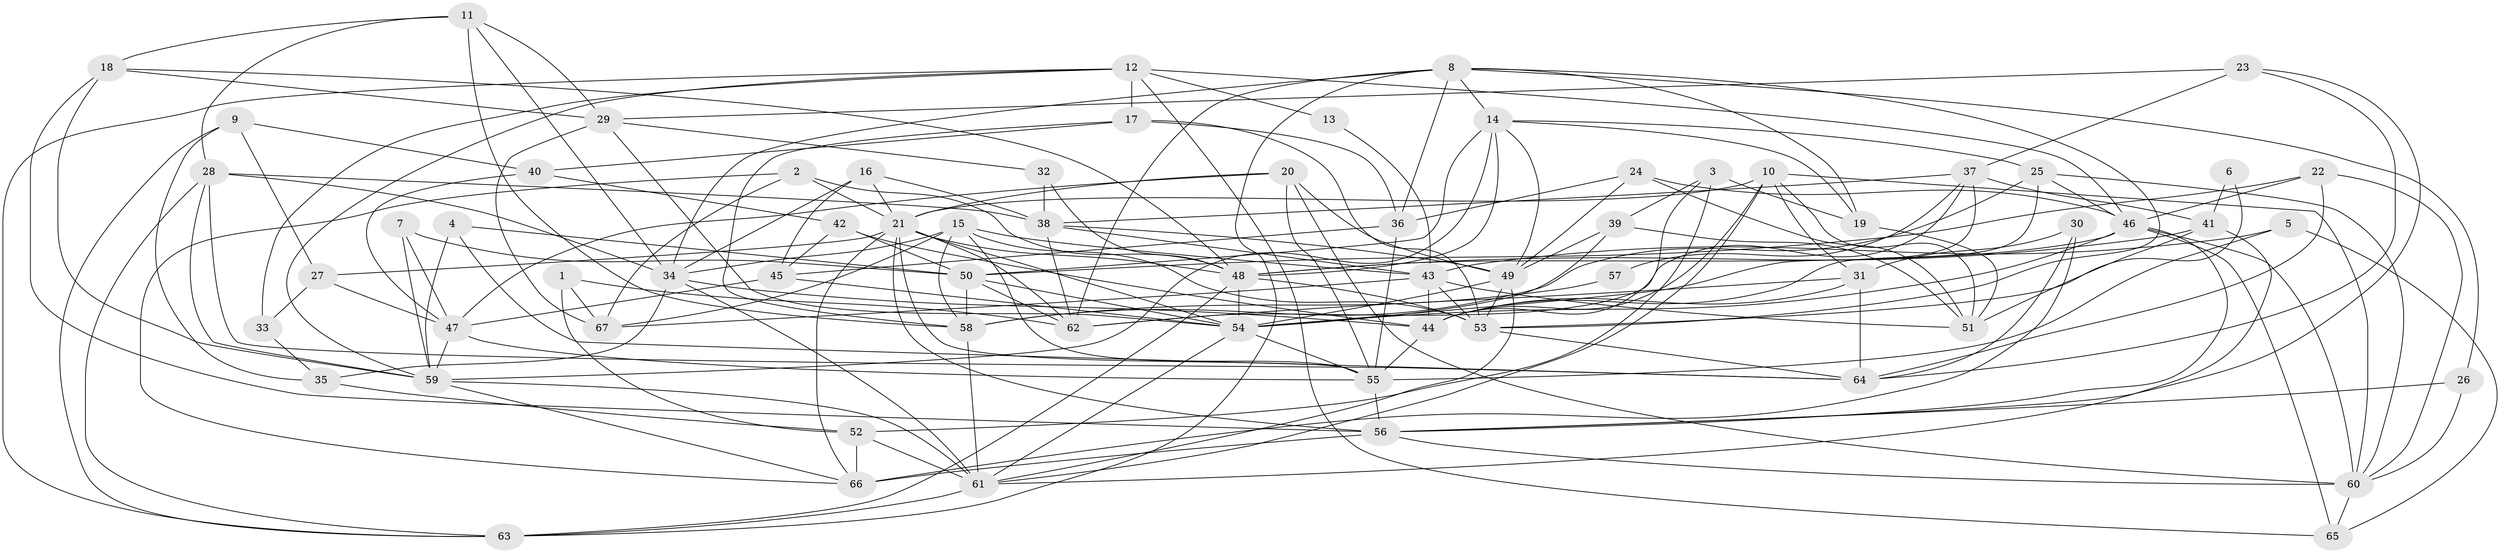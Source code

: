 // original degree distribution, {2: 0.11940298507462686, 3: 0.26119402985074625, 4: 0.31343283582089554, 5: 0.16417910447761194, 7: 0.05223880597014925, 6: 0.08955223880597014}
// Generated by graph-tools (version 1.1) at 2025/50/03/09/25 03:50:05]
// undirected, 67 vertices, 189 edges
graph export_dot {
graph [start="1"]
  node [color=gray90,style=filled];
  1;
  2;
  3;
  4;
  5;
  6;
  7;
  8;
  9;
  10;
  11;
  12;
  13;
  14;
  15;
  16;
  17;
  18;
  19;
  20;
  21;
  22;
  23;
  24;
  25;
  26;
  27;
  28;
  29;
  30;
  31;
  32;
  33;
  34;
  35;
  36;
  37;
  38;
  39;
  40;
  41;
  42;
  43;
  44;
  45;
  46;
  47;
  48;
  49;
  50;
  51;
  52;
  53;
  54;
  55;
  56;
  57;
  58;
  59;
  60;
  61;
  62;
  63;
  64;
  65;
  66;
  67;
  1 -- 52 [weight=1.0];
  1 -- 62 [weight=1.0];
  1 -- 67 [weight=1.0];
  2 -- 21 [weight=1.0];
  2 -- 48 [weight=1.0];
  2 -- 66 [weight=1.0];
  2 -- 67 [weight=1.0];
  3 -- 19 [weight=1.0];
  3 -- 39 [weight=1.0];
  3 -- 44 [weight=1.0];
  3 -- 52 [weight=1.0];
  4 -- 50 [weight=1.0];
  4 -- 59 [weight=1.0];
  4 -- 64 [weight=1.0];
  5 -- 43 [weight=1.0];
  5 -- 55 [weight=1.0];
  5 -- 65 [weight=1.0];
  6 -- 41 [weight=1.0];
  6 -- 53 [weight=1.0];
  7 -- 47 [weight=1.0];
  7 -- 50 [weight=1.0];
  7 -- 59 [weight=1.0];
  8 -- 14 [weight=1.0];
  8 -- 19 [weight=1.0];
  8 -- 26 [weight=1.0];
  8 -- 34 [weight=1.0];
  8 -- 36 [weight=1.0];
  8 -- 53 [weight=1.0];
  8 -- 62 [weight=1.0];
  8 -- 63 [weight=1.0];
  9 -- 27 [weight=1.0];
  9 -- 35 [weight=1.0];
  9 -- 40 [weight=1.0];
  9 -- 63 [weight=1.0];
  10 -- 21 [weight=1.0];
  10 -- 31 [weight=1.0];
  10 -- 44 [weight=1.0];
  10 -- 51 [weight=1.0];
  10 -- 60 [weight=1.0];
  10 -- 61 [weight=1.0];
  11 -- 18 [weight=1.0];
  11 -- 28 [weight=1.0];
  11 -- 29 [weight=1.0];
  11 -- 34 [weight=1.0];
  11 -- 58 [weight=1.0];
  12 -- 13 [weight=1.0];
  12 -- 17 [weight=1.0];
  12 -- 33 [weight=1.0];
  12 -- 46 [weight=1.0];
  12 -- 59 [weight=1.0];
  12 -- 63 [weight=1.0];
  12 -- 65 [weight=1.0];
  13 -- 43 [weight=1.0];
  14 -- 19 [weight=1.0];
  14 -- 25 [weight=1.0];
  14 -- 48 [weight=1.0];
  14 -- 49 [weight=1.0];
  14 -- 50 [weight=1.0];
  14 -- 59 [weight=1.0];
  15 -- 34 [weight=1.0];
  15 -- 43 [weight=1.0];
  15 -- 53 [weight=1.0];
  15 -- 55 [weight=1.0];
  15 -- 58 [weight=1.0];
  15 -- 67 [weight=1.0];
  16 -- 21 [weight=1.0];
  16 -- 34 [weight=1.0];
  16 -- 38 [weight=1.0];
  16 -- 45 [weight=1.0];
  17 -- 36 [weight=1.0];
  17 -- 40 [weight=1.0];
  17 -- 53 [weight=1.0];
  17 -- 58 [weight=1.0];
  18 -- 29 [weight=1.0];
  18 -- 48 [weight=1.0];
  18 -- 56 [weight=1.0];
  18 -- 59 [weight=1.0];
  19 -- 51 [weight=1.0];
  20 -- 21 [weight=1.0];
  20 -- 47 [weight=1.0];
  20 -- 49 [weight=1.0];
  20 -- 55 [weight=1.0];
  20 -- 60 [weight=1.0];
  21 -- 27 [weight=1.0];
  21 -- 48 [weight=1.0];
  21 -- 54 [weight=1.0];
  21 -- 55 [weight=1.0];
  21 -- 56 [weight=1.0];
  21 -- 62 [weight=1.0];
  21 -- 66 [weight=1.0];
  22 -- 46 [weight=1.0];
  22 -- 50 [weight=1.0];
  22 -- 60 [weight=1.0];
  22 -- 64 [weight=1.0];
  23 -- 29 [weight=1.0];
  23 -- 37 [weight=1.0];
  23 -- 56 [weight=1.0];
  23 -- 64 [weight=1.0];
  24 -- 36 [weight=1.0];
  24 -- 46 [weight=1.0];
  24 -- 49 [weight=1.0];
  24 -- 51 [weight=1.0];
  25 -- 44 [weight=1.0];
  25 -- 46 [weight=1.0];
  25 -- 58 [weight=1.0];
  25 -- 60 [weight=1.0];
  26 -- 56 [weight=1.0];
  26 -- 60 [weight=1.0];
  27 -- 33 [weight=1.0];
  27 -- 47 [weight=1.0];
  28 -- 34 [weight=1.0];
  28 -- 38 [weight=1.0];
  28 -- 59 [weight=1.0];
  28 -- 63 [weight=1.0];
  28 -- 64 [weight=1.0];
  29 -- 32 [weight=1.0];
  29 -- 54 [weight=1.0];
  29 -- 67 [weight=1.0];
  30 -- 31 [weight=1.0];
  30 -- 64 [weight=1.0];
  30 -- 66 [weight=1.0];
  31 -- 44 [weight=1.0];
  31 -- 62 [weight=1.0];
  31 -- 64 [weight=1.0];
  32 -- 38 [weight=1.0];
  32 -- 48 [weight=1.0];
  33 -- 35 [weight=1.0];
  34 -- 35 [weight=1.0];
  34 -- 44 [weight=1.0];
  34 -- 61 [weight=1.0];
  35 -- 52 [weight=1.0];
  36 -- 45 [weight=1.0];
  36 -- 55 [weight=1.0];
  37 -- 38 [weight=1.0];
  37 -- 41 [weight=1.0];
  37 -- 54 [weight=1.0];
  37 -- 57 [weight=1.0];
  37 -- 62 [weight=1.0];
  38 -- 43 [weight=1.0];
  38 -- 49 [weight=1.0];
  38 -- 62 [weight=2.0];
  39 -- 49 [weight=1.0];
  39 -- 51 [weight=1.0];
  39 -- 54 [weight=1.0];
  40 -- 42 [weight=1.0];
  40 -- 47 [weight=1.0];
  41 -- 48 [weight=1.0];
  41 -- 51 [weight=1.0];
  41 -- 61 [weight=1.0];
  42 -- 44 [weight=1.0];
  42 -- 45 [weight=1.0];
  42 -- 50 [weight=1.0];
  43 -- 44 [weight=1.0];
  43 -- 51 [weight=1.0];
  43 -- 53 [weight=1.0];
  43 -- 67 [weight=1.0];
  44 -- 55 [weight=1.0];
  45 -- 47 [weight=1.0];
  45 -- 54 [weight=1.0];
  46 -- 48 [weight=1.0];
  46 -- 54 [weight=1.0];
  46 -- 56 [weight=1.0];
  46 -- 60 [weight=1.0];
  46 -- 65 [weight=1.0];
  47 -- 55 [weight=1.0];
  47 -- 59 [weight=2.0];
  48 -- 53 [weight=1.0];
  48 -- 54 [weight=1.0];
  48 -- 63 [weight=1.0];
  49 -- 53 [weight=1.0];
  49 -- 54 [weight=1.0];
  49 -- 61 [weight=1.0];
  50 -- 54 [weight=1.0];
  50 -- 58 [weight=1.0];
  50 -- 62 [weight=1.0];
  52 -- 61 [weight=1.0];
  52 -- 66 [weight=1.0];
  53 -- 64 [weight=1.0];
  54 -- 55 [weight=1.0];
  54 -- 61 [weight=1.0];
  55 -- 56 [weight=1.0];
  56 -- 60 [weight=1.0];
  56 -- 66 [weight=2.0];
  57 -- 58 [weight=1.0];
  58 -- 61 [weight=1.0];
  59 -- 61 [weight=1.0];
  59 -- 66 [weight=1.0];
  60 -- 65 [weight=1.0];
  61 -- 63 [weight=1.0];
}

